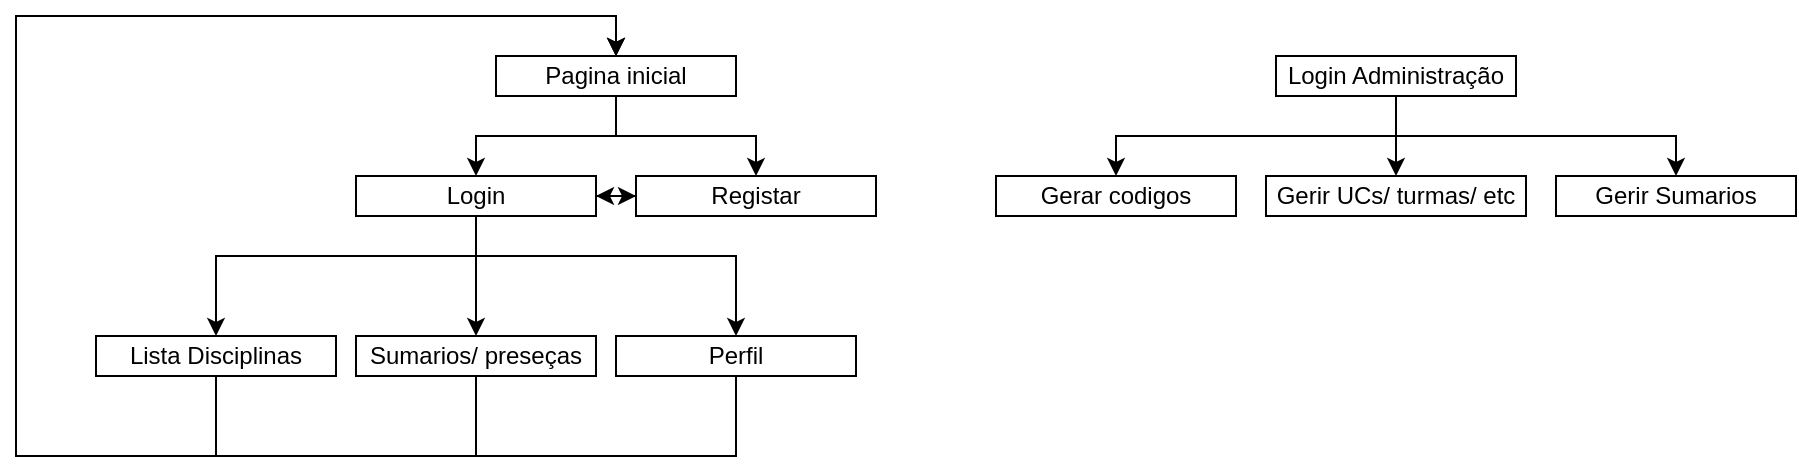 <mxfile version="14.6.9" type="device"><diagram id="Wz9CGgYnXvJLx3KH3i0Z" name="Page-1"><mxGraphModel dx="1769" dy="502" grid="1" gridSize="10" guides="1" tooltips="1" connect="1" arrows="1" fold="1" page="1" pageScale="1" pageWidth="827" pageHeight="1169" math="0" shadow="0"><root><mxCell id="0"/><mxCell id="1" parent="0"/><mxCell id="queiqTsOhCUQAo1XRvZJ-12" style="edgeStyle=orthogonalEdgeStyle;rounded=0;orthogonalLoop=1;jettySize=auto;html=1;entryX=0;entryY=0.5;entryDx=0;entryDy=0;" edge="1" parent="1" source="queiqTsOhCUQAo1XRvZJ-8" target="queiqTsOhCUQAo1XRvZJ-7"><mxGeometry relative="1" as="geometry"/></mxCell><mxCell id="queiqTsOhCUQAo1XRvZJ-10" style="edgeStyle=orthogonalEdgeStyle;rounded=0;orthogonalLoop=1;jettySize=auto;html=1;exitX=0.5;exitY=1;exitDx=0;exitDy=0;entryX=0.5;entryY=0;entryDx=0;entryDy=0;" edge="1" parent="1" source="queiqTsOhCUQAo1XRvZJ-1" target="queiqTsOhCUQAo1XRvZJ-8"><mxGeometry relative="1" as="geometry"><mxPoint x="130" y="130" as="targetPoint"/></mxGeometry></mxCell><mxCell id="queiqTsOhCUQAo1XRvZJ-11" style="edgeStyle=orthogonalEdgeStyle;rounded=0;orthogonalLoop=1;jettySize=auto;html=1;" edge="1" parent="1" source="queiqTsOhCUQAo1XRvZJ-1" target="queiqTsOhCUQAo1XRvZJ-7"><mxGeometry relative="1" as="geometry"/></mxCell><mxCell id="queiqTsOhCUQAo1XRvZJ-1" value="Pagina inicial" style="rounded=0;whiteSpace=wrap;html=1;" vertex="1" parent="1"><mxGeometry x="140" y="80" width="120" height="20" as="geometry"/></mxCell><mxCell id="queiqTsOhCUQAo1XRvZJ-24" style="edgeStyle=orthogonalEdgeStyle;rounded=0;orthogonalLoop=1;jettySize=auto;html=1;exitX=0.5;exitY=1;exitDx=0;exitDy=0;entryX=0.5;entryY=0;entryDx=0;entryDy=0;" edge="1" parent="1" source="queiqTsOhCUQAo1XRvZJ-3" target="queiqTsOhCUQAo1XRvZJ-23"><mxGeometry relative="1" as="geometry"/></mxCell><mxCell id="queiqTsOhCUQAo1XRvZJ-25" style="edgeStyle=orthogonalEdgeStyle;rounded=0;orthogonalLoop=1;jettySize=auto;html=1;exitX=0.5;exitY=1;exitDx=0;exitDy=0;entryX=0.5;entryY=0;entryDx=0;entryDy=0;" edge="1" parent="1" source="queiqTsOhCUQAo1XRvZJ-3" target="queiqTsOhCUQAo1XRvZJ-21"><mxGeometry relative="1" as="geometry"/></mxCell><mxCell id="queiqTsOhCUQAo1XRvZJ-26" style="edgeStyle=orthogonalEdgeStyle;rounded=0;orthogonalLoop=1;jettySize=auto;html=1;exitX=0.5;exitY=1;exitDx=0;exitDy=0;entryX=0.5;entryY=0;entryDx=0;entryDy=0;" edge="1" parent="1" source="queiqTsOhCUQAo1XRvZJ-3" target="queiqTsOhCUQAo1XRvZJ-22"><mxGeometry relative="1" as="geometry"/></mxCell><mxCell id="queiqTsOhCUQAo1XRvZJ-3" value="Login Administração" style="rounded=0;whiteSpace=wrap;html=1;" vertex="1" parent="1"><mxGeometry x="530" y="80" width="120" height="20" as="geometry"/></mxCell><mxCell id="queiqTsOhCUQAo1XRvZJ-19" style="edgeStyle=orthogonalEdgeStyle;rounded=0;orthogonalLoop=1;jettySize=auto;html=1;entryX=0.5;entryY=0;entryDx=0;entryDy=0;" edge="1" parent="1" source="queiqTsOhCUQAo1XRvZJ-5" target="queiqTsOhCUQAo1XRvZJ-1"><mxGeometry relative="1" as="geometry"><Array as="points"><mxPoint x="130" y="280"/><mxPoint x="-100" y="280"/><mxPoint x="-100" y="60"/><mxPoint x="200" y="60"/></Array></mxGeometry></mxCell><mxCell id="queiqTsOhCUQAo1XRvZJ-5" value="Sumarios/ preseças" style="rounded=0;whiteSpace=wrap;html=1;" vertex="1" parent="1"><mxGeometry x="70" y="220" width="120" height="20" as="geometry"/></mxCell><mxCell id="queiqTsOhCUQAo1XRvZJ-18" style="edgeStyle=orthogonalEdgeStyle;rounded=0;orthogonalLoop=1;jettySize=auto;html=1;entryX=0.5;entryY=0;entryDx=0;entryDy=0;" edge="1" parent="1" source="queiqTsOhCUQAo1XRvZJ-6" target="queiqTsOhCUQAo1XRvZJ-1"><mxGeometry relative="1" as="geometry"><Array as="points"><mxPoint y="280"/><mxPoint x="-100" y="280"/><mxPoint x="-100" y="60"/><mxPoint x="200" y="60"/></Array></mxGeometry></mxCell><mxCell id="queiqTsOhCUQAo1XRvZJ-6" value="Lista Disciplinas" style="rounded=0;whiteSpace=wrap;html=1;" vertex="1" parent="1"><mxGeometry x="-60" y="220" width="120" height="20" as="geometry"/></mxCell><mxCell id="queiqTsOhCUQAo1XRvZJ-13" style="edgeStyle=orthogonalEdgeStyle;rounded=0;orthogonalLoop=1;jettySize=auto;html=1;entryX=1;entryY=0.5;entryDx=0;entryDy=0;" edge="1" parent="1" source="queiqTsOhCUQAo1XRvZJ-7" target="queiqTsOhCUQAo1XRvZJ-8"><mxGeometry relative="1" as="geometry"/></mxCell><mxCell id="queiqTsOhCUQAo1XRvZJ-7" value="Registar" style="rounded=0;whiteSpace=wrap;html=1;" vertex="1" parent="1"><mxGeometry x="210" y="140" width="120" height="20" as="geometry"/></mxCell><mxCell id="queiqTsOhCUQAo1XRvZJ-15" style="edgeStyle=orthogonalEdgeStyle;rounded=0;orthogonalLoop=1;jettySize=auto;html=1;" edge="1" parent="1" source="queiqTsOhCUQAo1XRvZJ-8" target="queiqTsOhCUQAo1XRvZJ-5"><mxGeometry relative="1" as="geometry"/></mxCell><mxCell id="queiqTsOhCUQAo1XRvZJ-16" style="edgeStyle=orthogonalEdgeStyle;rounded=0;orthogonalLoop=1;jettySize=auto;html=1;entryX=0.5;entryY=0;entryDx=0;entryDy=0;" edge="1" parent="1" source="queiqTsOhCUQAo1XRvZJ-8" target="queiqTsOhCUQAo1XRvZJ-6"><mxGeometry relative="1" as="geometry"><Array as="points"><mxPoint x="130" y="180"/><mxPoint y="180"/></Array></mxGeometry></mxCell><mxCell id="queiqTsOhCUQAo1XRvZJ-17" style="edgeStyle=orthogonalEdgeStyle;rounded=0;orthogonalLoop=1;jettySize=auto;html=1;entryX=0.5;entryY=0;entryDx=0;entryDy=0;" edge="1" parent="1" source="queiqTsOhCUQAo1XRvZJ-8" target="queiqTsOhCUQAo1XRvZJ-14"><mxGeometry relative="1" as="geometry"><Array as="points"><mxPoint x="130" y="180"/><mxPoint x="260" y="180"/></Array></mxGeometry></mxCell><mxCell id="queiqTsOhCUQAo1XRvZJ-8" value="Login" style="rounded=0;whiteSpace=wrap;html=1;" vertex="1" parent="1"><mxGeometry x="70" y="140" width="120" height="20" as="geometry"/></mxCell><mxCell id="queiqTsOhCUQAo1XRvZJ-20" style="edgeStyle=orthogonalEdgeStyle;rounded=0;orthogonalLoop=1;jettySize=auto;html=1;entryX=0.5;entryY=0;entryDx=0;entryDy=0;" edge="1" parent="1" source="queiqTsOhCUQAo1XRvZJ-14" target="queiqTsOhCUQAo1XRvZJ-1"><mxGeometry relative="1" as="geometry"><Array as="points"><mxPoint x="260" y="280"/><mxPoint x="-100" y="280"/><mxPoint x="-100" y="60"/><mxPoint x="200" y="60"/></Array></mxGeometry></mxCell><mxCell id="queiqTsOhCUQAo1XRvZJ-14" value="Perfil" style="rounded=0;whiteSpace=wrap;html=1;" vertex="1" parent="1"><mxGeometry x="200" y="220" width="120" height="20" as="geometry"/></mxCell><mxCell id="queiqTsOhCUQAo1XRvZJ-21" value="Gerar codigos" style="rounded=0;whiteSpace=wrap;html=1;" vertex="1" parent="1"><mxGeometry x="390" y="140" width="120" height="20" as="geometry"/></mxCell><mxCell id="queiqTsOhCUQAo1XRvZJ-22" value="Gerir Sumarios" style="rounded=0;whiteSpace=wrap;html=1;" vertex="1" parent="1"><mxGeometry x="670" y="140" width="120" height="20" as="geometry"/></mxCell><mxCell id="queiqTsOhCUQAo1XRvZJ-23" value="Gerir UCs/ turmas/ etc" style="rounded=0;whiteSpace=wrap;html=1;" vertex="1" parent="1"><mxGeometry x="525" y="140" width="130" height="20" as="geometry"/></mxCell></root></mxGraphModel></diagram></mxfile>